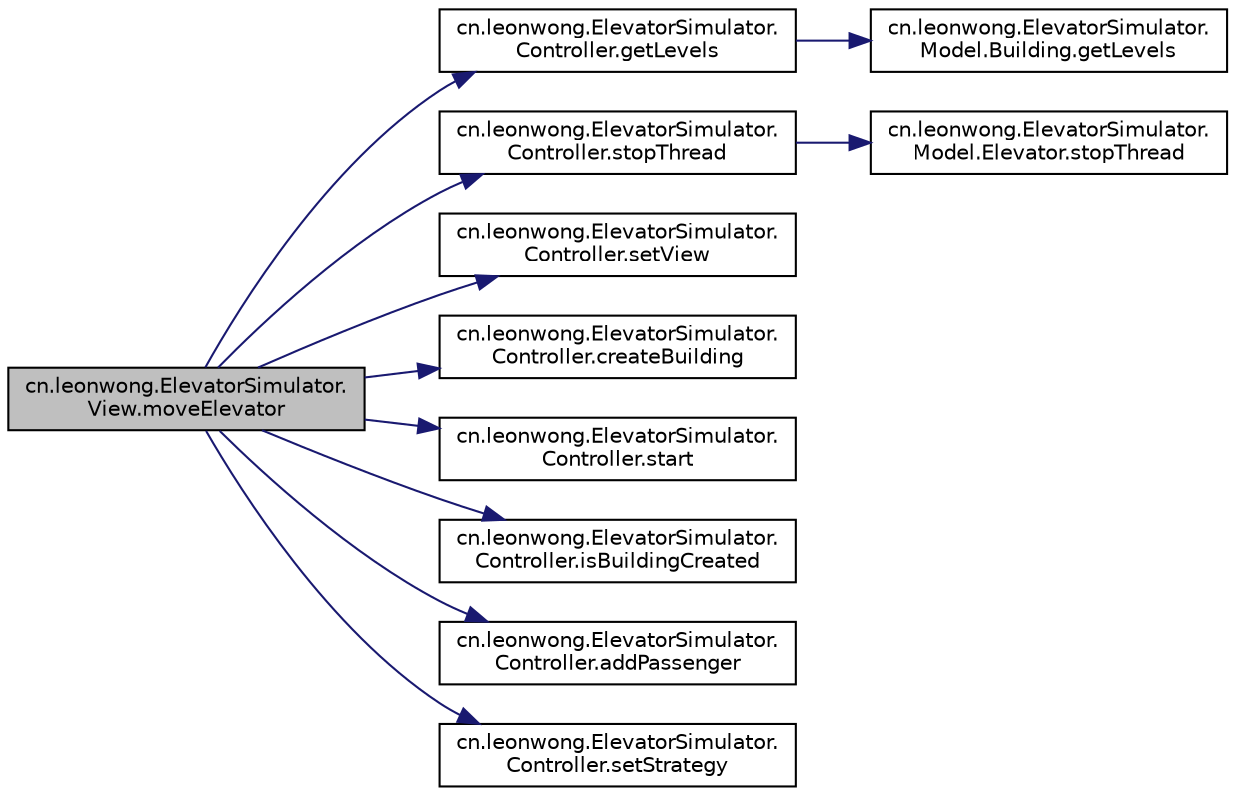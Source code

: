 digraph "cn.leonwong.ElevatorSimulator.View.moveElevator"
{
  edge [fontname="Helvetica",fontsize="10",labelfontname="Helvetica",labelfontsize="10"];
  node [fontname="Helvetica",fontsize="10",shape=record];
  rankdir="LR";
  Node4 [label="cn.leonwong.ElevatorSimulator.\lView.moveElevator",height=0.2,width=0.4,color="black", fillcolor="grey75", style="filled", fontcolor="black"];
  Node4 -> Node5 [color="midnightblue",fontsize="10",style="solid",fontname="Helvetica"];
  Node5 [label="cn.leonwong.ElevatorSimulator.\lController.getLevels",height=0.2,width=0.4,color="black", fillcolor="white", style="filled",URL="$classcn_1_1leonwong_1_1_elevator_simulator_1_1_controller.html#a027b4222bf633f8e83ad3c90654d487c"];
  Node5 -> Node6 [color="midnightblue",fontsize="10",style="solid",fontname="Helvetica"];
  Node6 [label="cn.leonwong.ElevatorSimulator.\lModel.Building.getLevels",height=0.2,width=0.4,color="black", fillcolor="white", style="filled",URL="$classcn_1_1leonwong_1_1_elevator_simulator_1_1_model_1_1_building.html#a140ef7ab3469607bd537c51b3da5b833"];
  Node4 -> Node7 [color="midnightblue",fontsize="10",style="solid",fontname="Helvetica"];
  Node7 [label="cn.leonwong.ElevatorSimulator.\lController.stopThread",height=0.2,width=0.4,color="black", fillcolor="white", style="filled",URL="$classcn_1_1leonwong_1_1_elevator_simulator_1_1_controller.html#a9c5e5f2cccaf70952c8764d939defb32"];
  Node7 -> Node8 [color="midnightblue",fontsize="10",style="solid",fontname="Helvetica"];
  Node8 [label="cn.leonwong.ElevatorSimulator.\lModel.Elevator.stopThread",height=0.2,width=0.4,color="black", fillcolor="white", style="filled",URL="$classcn_1_1leonwong_1_1_elevator_simulator_1_1_model_1_1_elevator.html#a838e6a91c1e6d1ed2786efc462c48151"];
  Node4 -> Node9 [color="midnightblue",fontsize="10",style="solid",fontname="Helvetica"];
  Node9 [label="cn.leonwong.ElevatorSimulator.\lController.setView",height=0.2,width=0.4,color="black", fillcolor="white", style="filled",URL="$classcn_1_1leonwong_1_1_elevator_simulator_1_1_controller.html#a38c35c44135e435c2dc662685f119658"];
  Node4 -> Node10 [color="midnightblue",fontsize="10",style="solid",fontname="Helvetica"];
  Node10 [label="cn.leonwong.ElevatorSimulator.\lController.createBuilding",height=0.2,width=0.4,color="black", fillcolor="white", style="filled",URL="$classcn_1_1leonwong_1_1_elevator_simulator_1_1_controller.html#a8e058ddefc613bf94959d748a8e48658"];
  Node4 -> Node11 [color="midnightblue",fontsize="10",style="solid",fontname="Helvetica"];
  Node11 [label="cn.leonwong.ElevatorSimulator.\lController.start",height=0.2,width=0.4,color="black", fillcolor="white", style="filled",URL="$classcn_1_1leonwong_1_1_elevator_simulator_1_1_controller.html#a65d8fff6b66fa289ce724caf6df177ab"];
  Node4 -> Node12 [color="midnightblue",fontsize="10",style="solid",fontname="Helvetica"];
  Node12 [label="cn.leonwong.ElevatorSimulator.\lController.isBuildingCreated",height=0.2,width=0.4,color="black", fillcolor="white", style="filled",URL="$classcn_1_1leonwong_1_1_elevator_simulator_1_1_controller.html#ad3d0574895e62099276f6f2429736a64"];
  Node4 -> Node13 [color="midnightblue",fontsize="10",style="solid",fontname="Helvetica"];
  Node13 [label="cn.leonwong.ElevatorSimulator.\lController.addPassenger",height=0.2,width=0.4,color="black", fillcolor="white", style="filled",URL="$classcn_1_1leonwong_1_1_elevator_simulator_1_1_controller.html#afc1bf557c2d5232eceb9e301f69bf9fe"];
  Node4 -> Node14 [color="midnightblue",fontsize="10",style="solid",fontname="Helvetica"];
  Node14 [label="cn.leonwong.ElevatorSimulator.\lController.setStrategy",height=0.2,width=0.4,color="black", fillcolor="white", style="filled",URL="$classcn_1_1leonwong_1_1_elevator_simulator_1_1_controller.html#a2ec4f7e1c062b049e7ed25fe6d324c56"];
}

